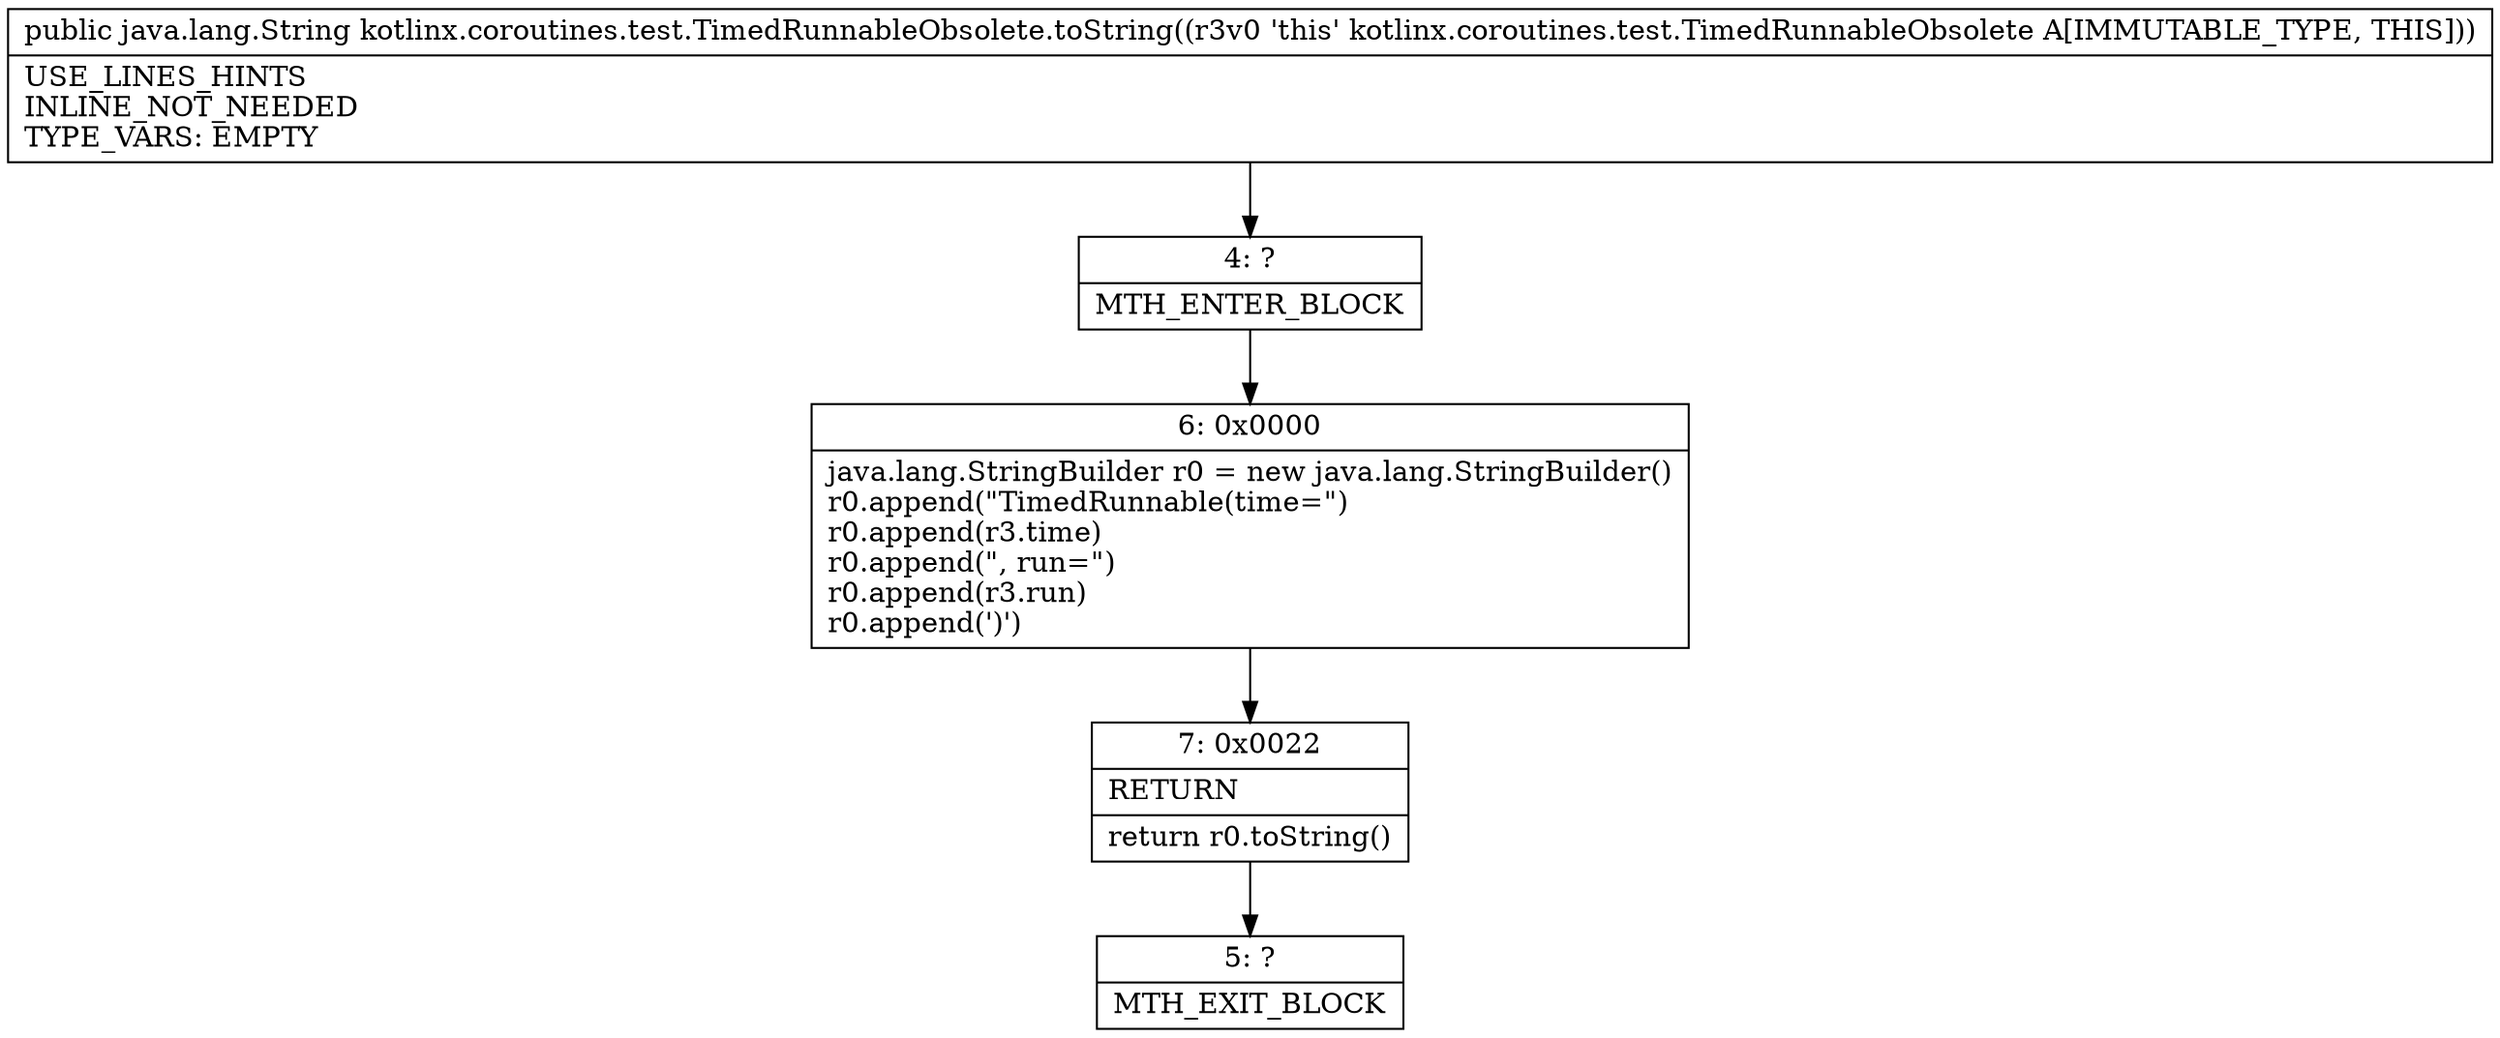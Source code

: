 digraph "CFG forkotlinx.coroutines.test.TimedRunnableObsolete.toString()Ljava\/lang\/String;" {
Node_4 [shape=record,label="{4\:\ ?|MTH_ENTER_BLOCK\l}"];
Node_6 [shape=record,label="{6\:\ 0x0000|java.lang.StringBuilder r0 = new java.lang.StringBuilder()\lr0.append(\"TimedRunnable(time=\")\lr0.append(r3.time)\lr0.append(\", run=\")\lr0.append(r3.run)\lr0.append(')')\l}"];
Node_7 [shape=record,label="{7\:\ 0x0022|RETURN\l|return r0.toString()\l}"];
Node_5 [shape=record,label="{5\:\ ?|MTH_EXIT_BLOCK\l}"];
MethodNode[shape=record,label="{public java.lang.String kotlinx.coroutines.test.TimedRunnableObsolete.toString((r3v0 'this' kotlinx.coroutines.test.TimedRunnableObsolete A[IMMUTABLE_TYPE, THIS]))  | USE_LINES_HINTS\lINLINE_NOT_NEEDED\lTYPE_VARS: EMPTY\l}"];
MethodNode -> Node_4;Node_4 -> Node_6;
Node_6 -> Node_7;
Node_7 -> Node_5;
}

